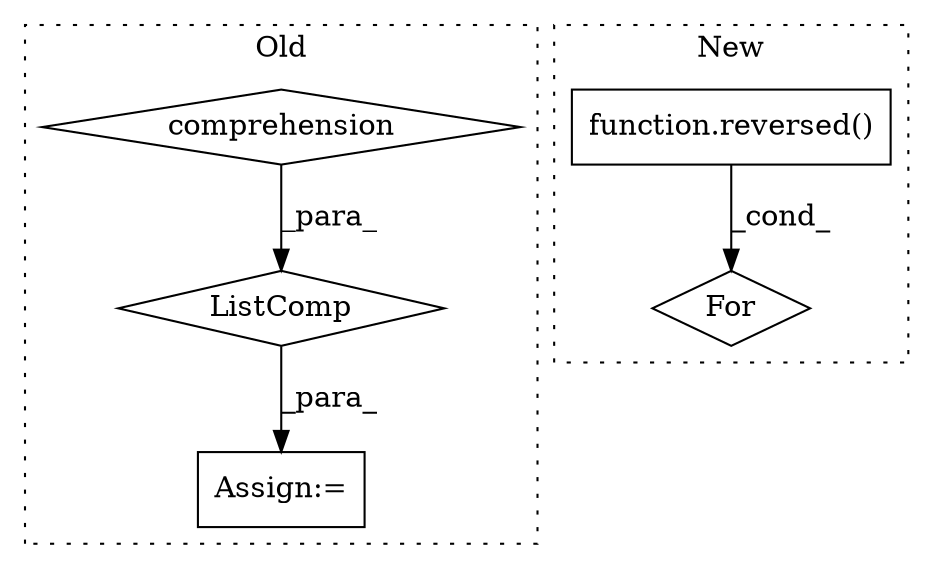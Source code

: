 digraph G {
subgraph cluster0 {
1 [label="ListComp" a="106" s="1909" l="107" shape="diamond"];
3 [label="comprehension" a="45" s="2004" l="3" shape="diamond"];
5 [label="Assign:=" a="68" s="1908" l="1" shape="box"];
label = "Old";
style="dotted";
}
subgraph cluster1 {
2 [label="function.reversed()" a="75" s="2314,2324" l="9,1" shape="box"];
4 [label="For" a="107" s="2305,2325" l="4,18" shape="diamond"];
label = "New";
style="dotted";
}
1 -> 5 [label="_para_"];
2 -> 4 [label="_cond_"];
3 -> 1 [label="_para_"];
}
